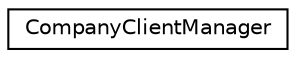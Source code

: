 digraph "Graphical Class Hierarchy"
{
  edge [fontname="Helvetica",fontsize="10",labelfontname="Helvetica",labelfontsize="10"];
  node [fontname="Helvetica",fontsize="10",shape=record];
  rankdir="LR";
  Node0 [label="CompanyClientManager",height=0.2,width=0.4,color="black", fillcolor="white", style="filled",URL="$classCompanyClientManager.html",tooltip="Represents the Company Client&#39;s Manager. "];
}
